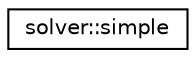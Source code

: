 digraph "Graphical Class Hierarchy"
{
  edge [fontname="Helvetica",fontsize="10",labelfontname="Helvetica",labelfontsize="10"];
  node [fontname="Helvetica",fontsize="10",shape=record];
  rankdir="LR";
  Node0 [label="solver::simple",height=0.2,width=0.4,color="black", fillcolor="white", style="filled",URL="$structz3_1_1solver_1_1simple.html"];
}
